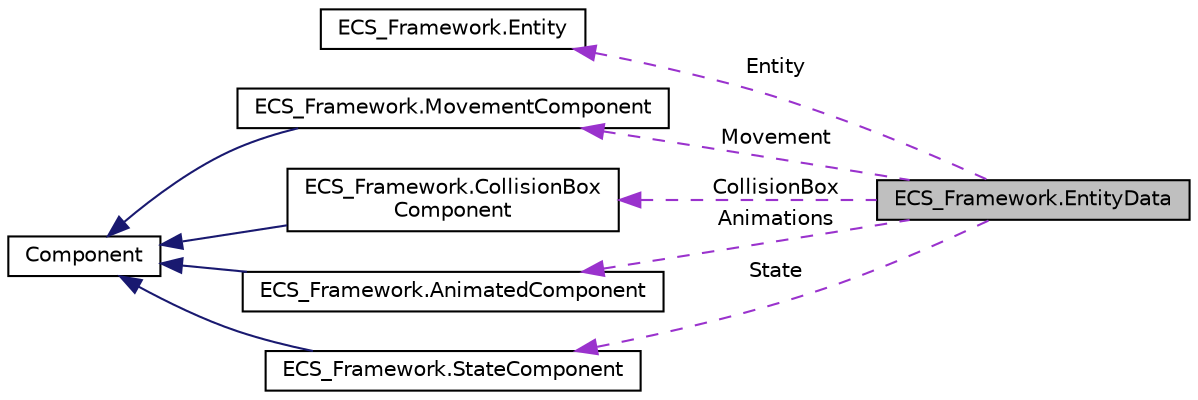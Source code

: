digraph "ECS_Framework.EntityData"
{
 // LATEX_PDF_SIZE
  edge [fontname="Helvetica",fontsize="10",labelfontname="Helvetica",labelfontsize="10"];
  node [fontname="Helvetica",fontsize="10",shape=record];
  rankdir="LR";
  Node1 [label="ECS_Framework.EntityData",height=0.2,width=0.4,color="black", fillcolor="grey75", style="filled", fontcolor="black",tooltip="A struct that contains the most commonly used components."];
  Node2 -> Node1 [dir="back",color="darkorchid3",fontsize="10",style="dashed",label=" Entity" ,fontname="Helvetica"];
  Node2 [label="ECS_Framework.Entity",height=0.2,width=0.4,color="black", fillcolor="white", style="filled",URL="$classECS__Framework_1_1Entity.html",tooltip="Represents an entity in the game world. An entity is a collection of components that define its behav..."];
  Node3 -> Node1 [dir="back",color="darkorchid3",fontsize="10",style="dashed",label=" Movement" ,fontname="Helvetica"];
  Node3 [label="ECS_Framework.MovementComponent",height=0.2,width=0.4,color="black", fillcolor="white", style="filled",URL="$classECS__Framework_1_1MovementComponent.html",tooltip="Component that contains data related to the motion of an entity in the game."];
  Node4 -> Node3 [dir="back",color="midnightblue",fontsize="10",style="solid",fontname="Helvetica"];
  Node4 [label="Component",height=0.2,width=0.4,color="black", fillcolor="white", style="filled",URL="$classECS__Framework_1_1Component.html",tooltip="The base class for all components."];
  Node5 -> Node1 [dir="back",color="darkorchid3",fontsize="10",style="dashed",label=" CollisionBox" ,fontname="Helvetica"];
  Node5 [label="ECS_Framework.CollisionBox\lComponent",height=0.2,width=0.4,color="black", fillcolor="white", style="filled",URL="$classECS__Framework_1_1CollisionBoxComponent.html",tooltip="Component that contains data and methods related to collision box of an entity in the game."];
  Node4 -> Node5 [dir="back",color="midnightblue",fontsize="10",style="solid",fontname="Helvetica"];
  Node6 -> Node1 [dir="back",color="darkorchid3",fontsize="10",style="dashed",label=" Animations" ,fontname="Helvetica"];
  Node6 [label="ECS_Framework.AnimatedComponent",height=0.2,width=0.4,color="black", fillcolor="white", style="filled",URL="$classECS__Framework_1_1AnimatedComponent.html",tooltip="Component responsible for managing entity animations."];
  Node4 -> Node6 [dir="back",color="midnightblue",fontsize="10",style="solid",fontname="Helvetica"];
  Node7 -> Node1 [dir="back",color="darkorchid3",fontsize="10",style="dashed",label=" State" ,fontname="Helvetica"];
  Node7 [label="ECS_Framework.StateComponent",height=0.2,width=0.4,color="black", fillcolor="white", style="filled",URL="$classECS__Framework_1_1StateComponent.html",tooltip="Component that stores the current state and super state of an object, as well as its state ID,..."];
  Node4 -> Node7 [dir="back",color="midnightblue",fontsize="10",style="solid",fontname="Helvetica"];
}
